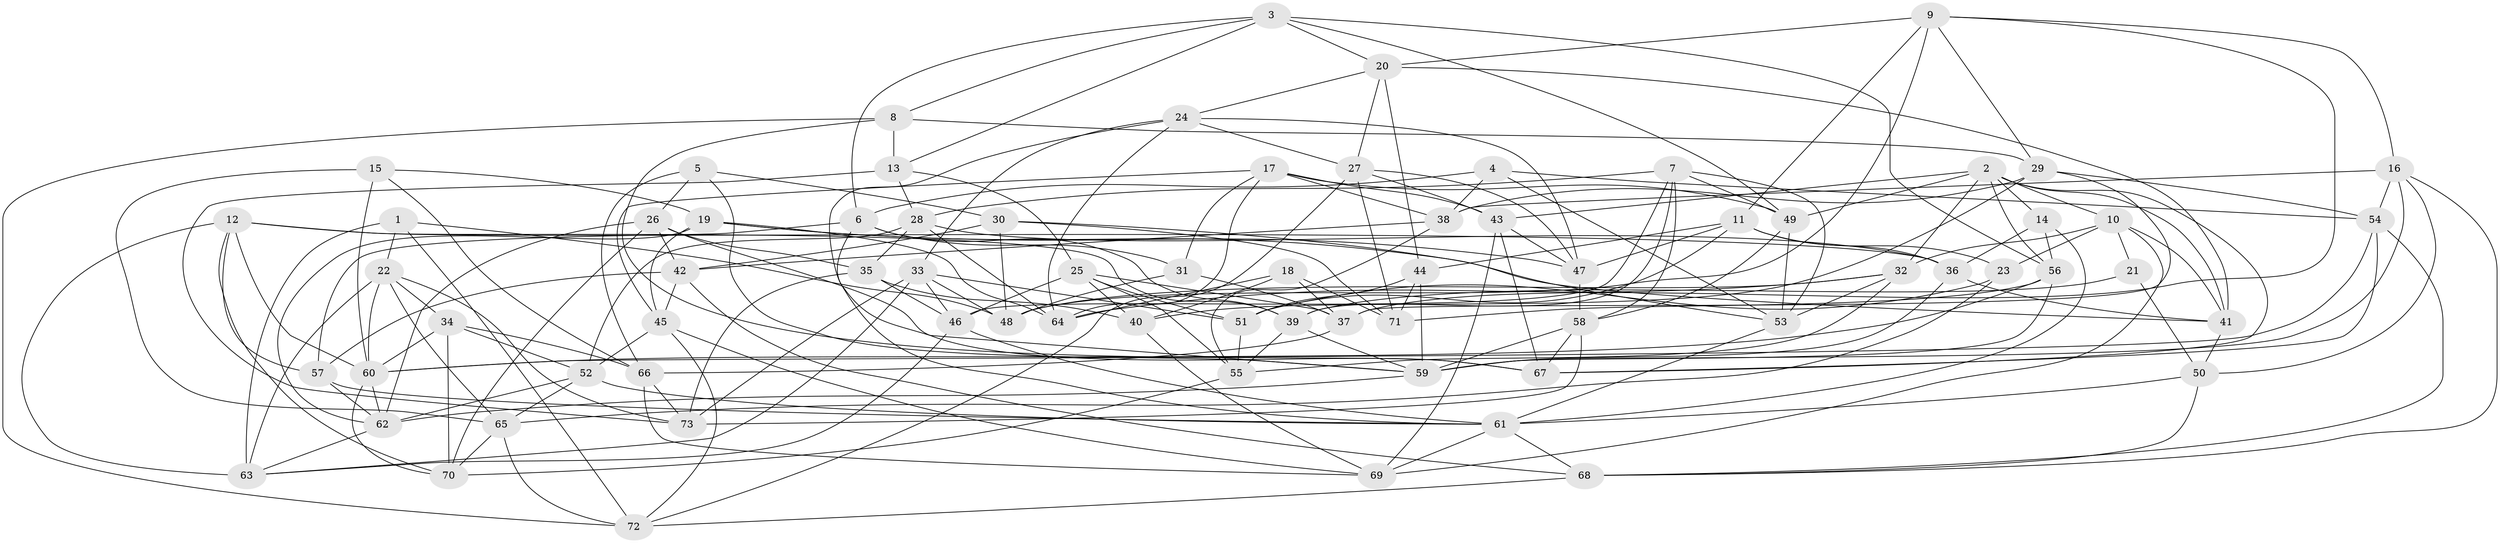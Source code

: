 // original degree distribution, {4: 1.0}
// Generated by graph-tools (version 1.1) at 2025/26/03/09/25 03:26:54]
// undirected, 73 vertices, 210 edges
graph export_dot {
graph [start="1"]
  node [color=gray90,style=filled];
  1;
  2;
  3;
  4;
  5;
  6;
  7;
  8;
  9;
  10;
  11;
  12;
  13;
  14;
  15;
  16;
  17;
  18;
  19;
  20;
  21;
  22;
  23;
  24;
  25;
  26;
  27;
  28;
  29;
  30;
  31;
  32;
  33;
  34;
  35;
  36;
  37;
  38;
  39;
  40;
  41;
  42;
  43;
  44;
  45;
  46;
  47;
  48;
  49;
  50;
  51;
  52;
  53;
  54;
  55;
  56;
  57;
  58;
  59;
  60;
  61;
  62;
  63;
  64;
  65;
  66;
  67;
  68;
  69;
  70;
  71;
  72;
  73;
  1 -- 22 [weight=1.0];
  1 -- 48 [weight=1.0];
  1 -- 63 [weight=1.0];
  1 -- 72 [weight=1.0];
  2 -- 10 [weight=1.0];
  2 -- 14 [weight=1.0];
  2 -- 32 [weight=1.0];
  2 -- 41 [weight=1.0];
  2 -- 43 [weight=1.0];
  2 -- 49 [weight=1.0];
  2 -- 56 [weight=1.0];
  2 -- 67 [weight=1.0];
  3 -- 6 [weight=1.0];
  3 -- 8 [weight=1.0];
  3 -- 13 [weight=1.0];
  3 -- 20 [weight=1.0];
  3 -- 49 [weight=1.0];
  3 -- 56 [weight=1.0];
  4 -- 6 [weight=1.0];
  4 -- 38 [weight=1.0];
  4 -- 53 [weight=1.0];
  4 -- 54 [weight=1.0];
  5 -- 26 [weight=1.0];
  5 -- 30 [weight=1.0];
  5 -- 59 [weight=1.0];
  5 -- 66 [weight=1.0];
  6 -- 31 [weight=1.0];
  6 -- 39 [weight=1.0];
  6 -- 57 [weight=1.0];
  6 -- 61 [weight=1.0];
  7 -- 28 [weight=1.0];
  7 -- 39 [weight=1.0];
  7 -- 46 [weight=1.0];
  7 -- 49 [weight=1.0];
  7 -- 53 [weight=1.0];
  7 -- 58 [weight=1.0];
  8 -- 13 [weight=2.0];
  8 -- 29 [weight=1.0];
  8 -- 67 [weight=1.0];
  8 -- 72 [weight=1.0];
  9 -- 11 [weight=1.0];
  9 -- 16 [weight=1.0];
  9 -- 20 [weight=1.0];
  9 -- 29 [weight=1.0];
  9 -- 37 [weight=1.0];
  9 -- 48 [weight=1.0];
  10 -- 21 [weight=1.0];
  10 -- 23 [weight=1.0];
  10 -- 32 [weight=1.0];
  10 -- 41 [weight=1.0];
  10 -- 69 [weight=1.0];
  11 -- 23 [weight=1.0];
  11 -- 36 [weight=1.0];
  11 -- 44 [weight=1.0];
  11 -- 47 [weight=1.0];
  11 -- 51 [weight=1.0];
  12 -- 36 [weight=1.0];
  12 -- 39 [weight=1.0];
  12 -- 57 [weight=1.0];
  12 -- 60 [weight=1.0];
  12 -- 63 [weight=1.0];
  12 -- 70 [weight=1.0];
  13 -- 25 [weight=1.0];
  13 -- 28 [weight=1.0];
  13 -- 73 [weight=1.0];
  14 -- 36 [weight=1.0];
  14 -- 56 [weight=1.0];
  14 -- 61 [weight=1.0];
  15 -- 19 [weight=1.0];
  15 -- 60 [weight=1.0];
  15 -- 65 [weight=1.0];
  15 -- 66 [weight=1.0];
  16 -- 38 [weight=1.0];
  16 -- 50 [weight=1.0];
  16 -- 54 [weight=1.0];
  16 -- 59 [weight=1.0];
  16 -- 68 [weight=1.0];
  17 -- 31 [weight=1.0];
  17 -- 38 [weight=1.0];
  17 -- 43 [weight=1.0];
  17 -- 45 [weight=1.0];
  17 -- 49 [weight=1.0];
  17 -- 64 [weight=1.0];
  18 -- 37 [weight=1.0];
  18 -- 40 [weight=1.0];
  18 -- 64 [weight=1.0];
  18 -- 71 [weight=1.0];
  19 -- 41 [weight=1.0];
  19 -- 45 [weight=1.0];
  19 -- 47 [weight=1.0];
  19 -- 62 [weight=1.0];
  19 -- 64 [weight=1.0];
  20 -- 24 [weight=1.0];
  20 -- 27 [weight=1.0];
  20 -- 41 [weight=1.0];
  20 -- 44 [weight=1.0];
  21 -- 39 [weight=1.0];
  21 -- 50 [weight=2.0];
  22 -- 34 [weight=1.0];
  22 -- 60 [weight=1.0];
  22 -- 63 [weight=1.0];
  22 -- 65 [weight=1.0];
  22 -- 73 [weight=1.0];
  23 -- 51 [weight=1.0];
  23 -- 65 [weight=1.0];
  24 -- 27 [weight=1.0];
  24 -- 33 [weight=1.0];
  24 -- 47 [weight=1.0];
  24 -- 59 [weight=1.0];
  24 -- 64 [weight=1.0];
  25 -- 37 [weight=1.0];
  25 -- 40 [weight=1.0];
  25 -- 46 [weight=1.0];
  25 -- 51 [weight=1.0];
  25 -- 55 [weight=1.0];
  26 -- 35 [weight=1.0];
  26 -- 42 [weight=1.0];
  26 -- 62 [weight=1.0];
  26 -- 67 [weight=1.0];
  26 -- 70 [weight=1.0];
  27 -- 43 [weight=1.0];
  27 -- 47 [weight=1.0];
  27 -- 71 [weight=1.0];
  27 -- 72 [weight=1.0];
  28 -- 35 [weight=1.0];
  28 -- 36 [weight=1.0];
  28 -- 52 [weight=1.0];
  28 -- 64 [weight=1.0];
  29 -- 37 [weight=1.0];
  29 -- 38 [weight=1.0];
  29 -- 40 [weight=1.0];
  29 -- 54 [weight=1.0];
  30 -- 42 [weight=1.0];
  30 -- 48 [weight=1.0];
  30 -- 53 [weight=1.0];
  30 -- 71 [weight=2.0];
  31 -- 37 [weight=1.0];
  31 -- 48 [weight=1.0];
  32 -- 48 [weight=1.0];
  32 -- 53 [weight=1.0];
  32 -- 55 [weight=1.0];
  32 -- 64 [weight=1.0];
  33 -- 46 [weight=1.0];
  33 -- 48 [weight=1.0];
  33 -- 51 [weight=1.0];
  33 -- 63 [weight=1.0];
  33 -- 73 [weight=1.0];
  34 -- 52 [weight=1.0];
  34 -- 60 [weight=2.0];
  34 -- 66 [weight=1.0];
  34 -- 70 [weight=1.0];
  35 -- 40 [weight=2.0];
  35 -- 46 [weight=1.0];
  35 -- 73 [weight=1.0];
  36 -- 41 [weight=1.0];
  36 -- 59 [weight=1.0];
  37 -- 66 [weight=1.0];
  38 -- 42 [weight=1.0];
  38 -- 55 [weight=1.0];
  39 -- 55 [weight=1.0];
  39 -- 59 [weight=1.0];
  40 -- 69 [weight=1.0];
  41 -- 50 [weight=1.0];
  42 -- 45 [weight=1.0];
  42 -- 57 [weight=1.0];
  42 -- 68 [weight=1.0];
  43 -- 47 [weight=1.0];
  43 -- 67 [weight=1.0];
  43 -- 69 [weight=1.0];
  44 -- 51 [weight=1.0];
  44 -- 59 [weight=2.0];
  44 -- 71 [weight=1.0];
  45 -- 52 [weight=1.0];
  45 -- 69 [weight=1.0];
  45 -- 72 [weight=1.0];
  46 -- 61 [weight=1.0];
  46 -- 63 [weight=1.0];
  47 -- 58 [weight=1.0];
  49 -- 53 [weight=1.0];
  49 -- 58 [weight=1.0];
  50 -- 61 [weight=1.0];
  50 -- 68 [weight=1.0];
  51 -- 55 [weight=1.0];
  52 -- 61 [weight=1.0];
  52 -- 62 [weight=1.0];
  52 -- 65 [weight=1.0];
  53 -- 61 [weight=1.0];
  54 -- 60 [weight=1.0];
  54 -- 67 [weight=1.0];
  54 -- 68 [weight=1.0];
  55 -- 70 [weight=1.0];
  56 -- 59 [weight=1.0];
  56 -- 60 [weight=1.0];
  56 -- 71 [weight=1.0];
  57 -- 61 [weight=2.0];
  57 -- 62 [weight=1.0];
  58 -- 59 [weight=1.0];
  58 -- 67 [weight=1.0];
  58 -- 73 [weight=1.0];
  59 -- 62 [weight=1.0];
  60 -- 62 [weight=2.0];
  60 -- 70 [weight=1.0];
  61 -- 68 [weight=1.0];
  61 -- 69 [weight=1.0];
  62 -- 63 [weight=1.0];
  65 -- 70 [weight=1.0];
  65 -- 72 [weight=1.0];
  66 -- 69 [weight=1.0];
  66 -- 73 [weight=1.0];
  68 -- 72 [weight=1.0];
}
